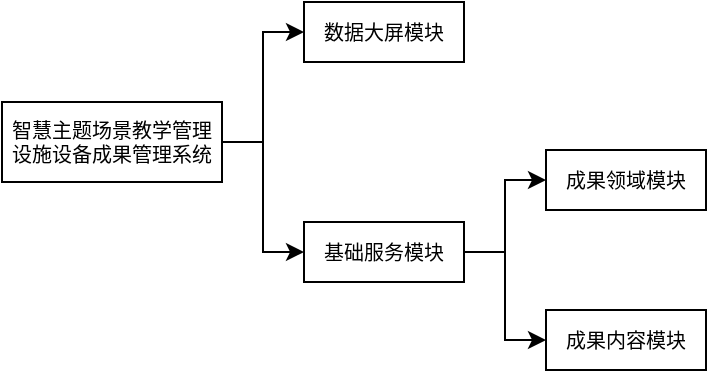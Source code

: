 <mxfile version="24.7.7">
  <diagram id="C5RBs43oDa-KdzZeNtuy" name="Page-1">
    <mxGraphModel dx="658" dy="385" grid="1" gridSize="10" guides="1" tooltips="1" connect="1" arrows="1" fold="1" page="1" pageScale="1" pageWidth="827" pageHeight="1169" math="0" shadow="0">
      <root>
        <mxCell id="WIyWlLk6GJQsqaUBKTNV-0" />
        <mxCell id="WIyWlLk6GJQsqaUBKTNV-1" parent="WIyWlLk6GJQsqaUBKTNV-0" />
        <mxCell id="VIhZhI7kXE7_OLKavAFO-7" style="edgeStyle=orthogonalEdgeStyle;rounded=0;orthogonalLoop=1;jettySize=auto;html=1;exitX=1;exitY=0.5;exitDx=0;exitDy=0;entryX=0;entryY=0.5;entryDx=0;entryDy=0;" edge="1" parent="WIyWlLk6GJQsqaUBKTNV-1" source="VIhZhI7kXE7_OLKavAFO-0" target="VIhZhI7kXE7_OLKavAFO-2">
          <mxGeometry relative="1" as="geometry" />
        </mxCell>
        <mxCell id="VIhZhI7kXE7_OLKavAFO-8" style="edgeStyle=orthogonalEdgeStyle;rounded=0;orthogonalLoop=1;jettySize=auto;html=1;exitX=1;exitY=0.5;exitDx=0;exitDy=0;entryX=0;entryY=0.5;entryDx=0;entryDy=0;" edge="1" parent="WIyWlLk6GJQsqaUBKTNV-1" source="VIhZhI7kXE7_OLKavAFO-0" target="VIhZhI7kXE7_OLKavAFO-3">
          <mxGeometry relative="1" as="geometry" />
        </mxCell>
        <mxCell id="VIhZhI7kXE7_OLKavAFO-0" value="&lt;span style=&quot;font-family: 宋体; font-size: 10px;&quot;&gt;&lt;font style=&quot;font-size: 10px;&quot;&gt;智慧主题场景教学管理设施设备成果管理系统&lt;/font&gt;&lt;/span&gt;" style="rounded=0;whiteSpace=wrap;html=1;fontSize=10;" vertex="1" parent="WIyWlLk6GJQsqaUBKTNV-1">
          <mxGeometry x="50" y="260" width="110" height="40" as="geometry" />
        </mxCell>
        <mxCell id="VIhZhI7kXE7_OLKavAFO-2" value="&lt;span style=&quot;font-family: 宋体; font-size: 10px;&quot;&gt;&lt;font style=&quot;font-size: 10px;&quot;&gt;数据大屏模块&lt;/font&gt;&lt;/span&gt;" style="rounded=0;whiteSpace=wrap;html=1;fontSize=10;" vertex="1" parent="WIyWlLk6GJQsqaUBKTNV-1">
          <mxGeometry x="201" y="210" width="80" height="30" as="geometry" />
        </mxCell>
        <mxCell id="VIhZhI7kXE7_OLKavAFO-13" style="edgeStyle=orthogonalEdgeStyle;rounded=0;orthogonalLoop=1;jettySize=auto;html=1;exitX=1;exitY=0.5;exitDx=0;exitDy=0;entryX=0;entryY=0.5;entryDx=0;entryDy=0;" edge="1" parent="WIyWlLk6GJQsqaUBKTNV-1" source="VIhZhI7kXE7_OLKavAFO-3" target="VIhZhI7kXE7_OLKavAFO-4">
          <mxGeometry relative="1" as="geometry" />
        </mxCell>
        <mxCell id="VIhZhI7kXE7_OLKavAFO-14" style="edgeStyle=orthogonalEdgeStyle;rounded=0;orthogonalLoop=1;jettySize=auto;html=1;exitX=1;exitY=0.5;exitDx=0;exitDy=0;entryX=0;entryY=0.5;entryDx=0;entryDy=0;" edge="1" parent="WIyWlLk6GJQsqaUBKTNV-1" source="VIhZhI7kXE7_OLKavAFO-3" target="VIhZhI7kXE7_OLKavAFO-5">
          <mxGeometry relative="1" as="geometry" />
        </mxCell>
        <mxCell id="VIhZhI7kXE7_OLKavAFO-3" value="&lt;span style=&quot;font-family: 宋体; font-size: 10px;&quot;&gt;&lt;font style=&quot;font-size: 10px;&quot;&gt;基础服务模块&lt;/font&gt;&lt;/span&gt;" style="rounded=0;whiteSpace=wrap;html=1;fontSize=10;" vertex="1" parent="WIyWlLk6GJQsqaUBKTNV-1">
          <mxGeometry x="201" y="320" width="80" height="30" as="geometry" />
        </mxCell>
        <mxCell id="VIhZhI7kXE7_OLKavAFO-4" value="&lt;span style=&quot;font-family: 宋体; font-size: 10px;&quot;&gt;&lt;font style=&quot;font-size: 10px;&quot;&gt;成果领域模块&lt;/font&gt;&lt;/span&gt;&lt;span style=&quot;color: rgba(0, 0, 0, 0); font-family: monospace; font-size: 0px; text-align: start; text-wrap: nowrap;&quot;&gt;%3CmxGraphModel%3E%3Croot%3E%3CmxCell%20id%3D%220%22%2F%3E%3CmxCell%20id%3D%221%22%20parent%3D%220%22%2F%3E%3CmxCell%20id%3D%222%22%20value%3D%22%26lt%3Bspan%20style%3D%26quot%3Bfont-family%3A%20%E5%AE%8B%E4%BD%93%3B%20font-size%3A%2010px%3B%26quot%3B%26gt%3B%26lt%3Bfont%20style%3D%26quot%3Bfont-size%3A%2010px%3B%26quot%3B%26gt%3B%E6%95%B0%E6%8D%AE%E5%A4%A7%E5%B1%8F%26lt%3B%2Ffont%26gt%3B%26lt%3B%2Fspan%26gt%3B%22%20style%3D%22rounded%3D0%3BwhiteSpace%3Dwrap%3Bhtml%3D1%3BfontSize%3D10%3B%22%20vertex%3D%221%22%20parent%3D%221%22%3E%3CmxGeometry%20x%3D%22210%22%20y%3D%22140%22%20width%3D%22110%22%20height%3D%2240%22%20as%3D%22geometry%22%2F%3E%3C%2FmxCell%3E%3C%2Froot%3E%3C%2FmxGraphModel%3Emo&#39;k&lt;/span&gt;" style="rounded=0;whiteSpace=wrap;html=1;fontSize=10;" vertex="1" parent="WIyWlLk6GJQsqaUBKTNV-1">
          <mxGeometry x="322" y="284" width="80" height="30" as="geometry" />
        </mxCell>
        <mxCell id="VIhZhI7kXE7_OLKavAFO-5" value="&lt;span style=&quot;font-family: 宋体; font-size: 10px;&quot;&gt;&lt;font style=&quot;font-size: 10px;&quot;&gt;成果内容模块&lt;/font&gt;&lt;/span&gt;" style="rounded=0;whiteSpace=wrap;html=1;fontSize=10;" vertex="1" parent="WIyWlLk6GJQsqaUBKTNV-1">
          <mxGeometry x="322" y="364" width="80" height="30" as="geometry" />
        </mxCell>
      </root>
    </mxGraphModel>
  </diagram>
</mxfile>
